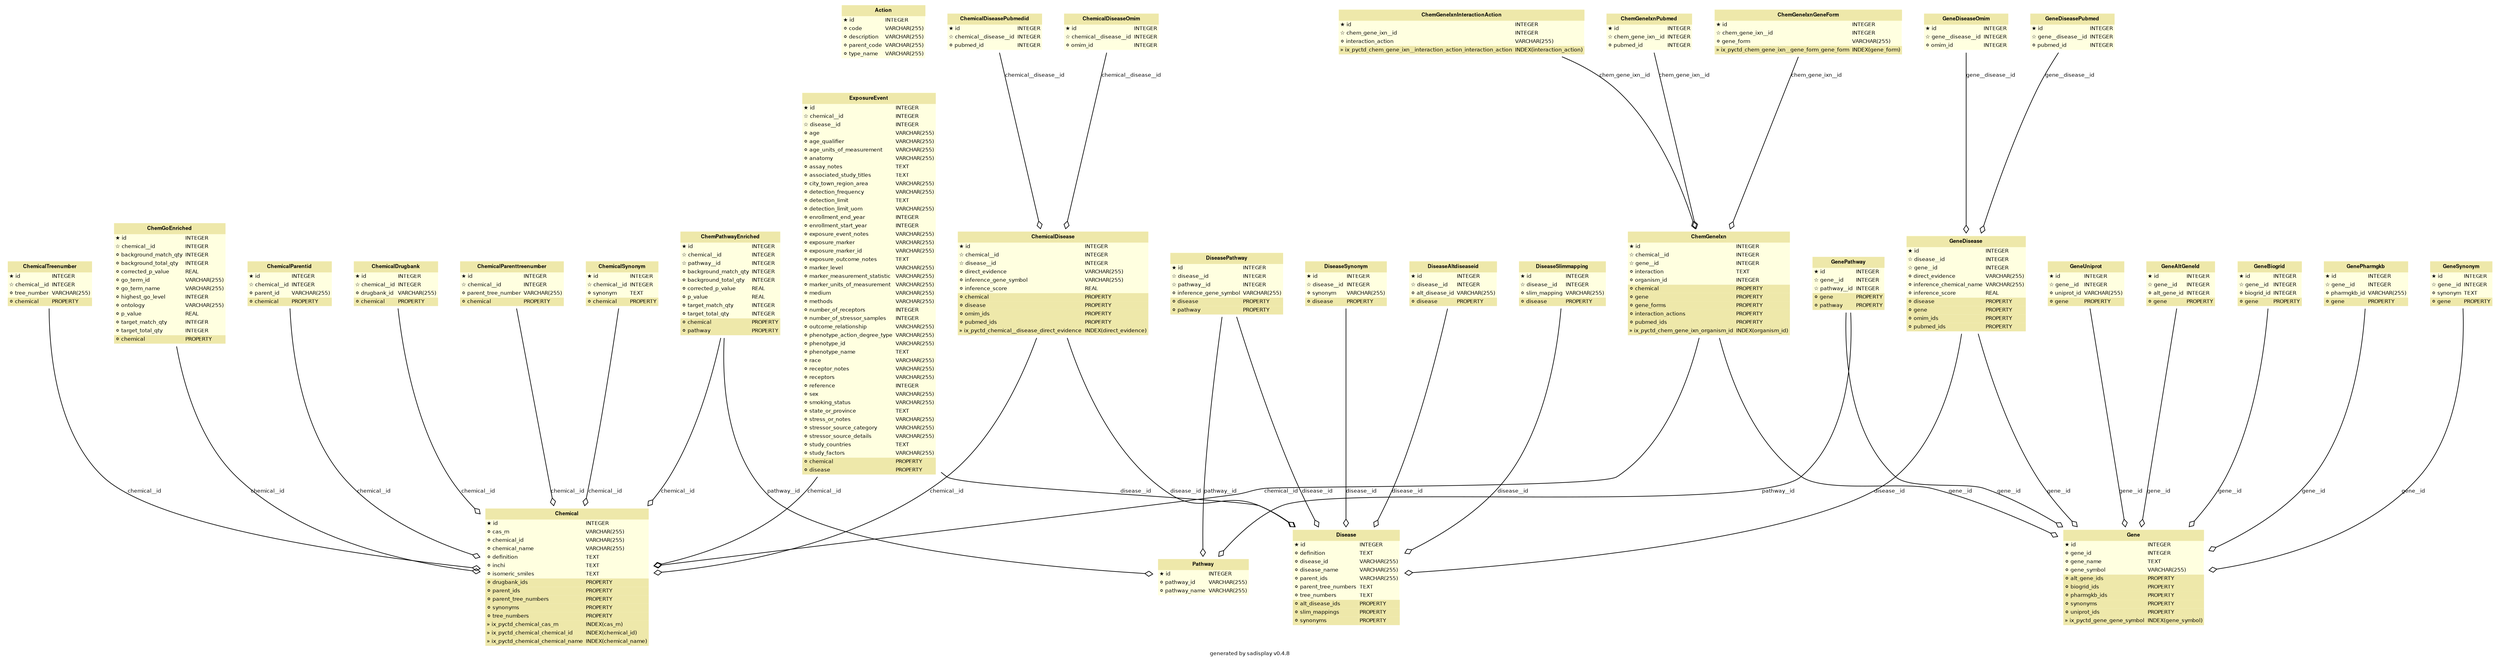 
        digraph G {
            label = "generated by sadisplay v0.4.8";
            fontname = "Bitstream Vera Sans"
            fontsize = 8

            node [
                fontname = "Bitstream Vera Sans"
                fontsize = 8
                shape = "plaintext"
            ]

            edge [
                fontname = "Bitstream Vera Sans"
                fontsize = 8
            ]
    

        Action [label=<
        <TABLE BGCOLOR="lightyellow" BORDER="0"
            CELLBORDER="0" CELLSPACING="0">
                <TR><TD COLSPAN="2" CELLPADDING="4"
                        ALIGN="CENTER" BGCOLOR="palegoldenrod"
                ><FONT FACE="Helvetica Bold" COLOR="black"
                >Action</FONT></TD></TR><TR><TD ALIGN="LEFT" BORDER="0"
        ><FONT FACE="Bitstream Vera Sans">★ id</FONT
        ></TD><TD ALIGN="LEFT"
        ><FONT FACE="Bitstream Vera Sans">INTEGER</FONT
        ></TD></TR> <TR><TD ALIGN="LEFT" BORDER="0"
        ><FONT FACE="Bitstream Vera Sans">⚪ code</FONT
        ></TD><TD ALIGN="LEFT"
        ><FONT FACE="Bitstream Vera Sans">VARCHAR(255)</FONT
        ></TD></TR> <TR><TD ALIGN="LEFT" BORDER="0"
        ><FONT FACE="Bitstream Vera Sans">⚪ description</FONT
        ></TD><TD ALIGN="LEFT"
        ><FONT FACE="Bitstream Vera Sans">VARCHAR(255)</FONT
        ></TD></TR> <TR><TD ALIGN="LEFT" BORDER="0"
        ><FONT FACE="Bitstream Vera Sans">⚪ parent_code</FONT
        ></TD><TD ALIGN="LEFT"
        ><FONT FACE="Bitstream Vera Sans">VARCHAR(255)</FONT
        ></TD></TR> <TR><TD ALIGN="LEFT" BORDER="0"
        ><FONT FACE="Bitstream Vera Sans">⚪ type_name</FONT
        ></TD><TD ALIGN="LEFT"
        ><FONT FACE="Bitstream Vera Sans">VARCHAR(255)</FONT
        ></TD></TR>
        </TABLE>
    >]
    

        ChemGeneIxn [label=<
        <TABLE BGCOLOR="lightyellow" BORDER="0"
            CELLBORDER="0" CELLSPACING="0">
                <TR><TD COLSPAN="2" CELLPADDING="4"
                        ALIGN="CENTER" BGCOLOR="palegoldenrod"
                ><FONT FACE="Helvetica Bold" COLOR="black"
                >ChemGeneIxn</FONT></TD></TR><TR><TD ALIGN="LEFT" BORDER="0"
        ><FONT FACE="Bitstream Vera Sans">★ id</FONT
        ></TD><TD ALIGN="LEFT"
        ><FONT FACE="Bitstream Vera Sans">INTEGER</FONT
        ></TD></TR> <TR><TD ALIGN="LEFT" BORDER="0"
        ><FONT FACE="Bitstream Vera Sans">☆ chemical__id</FONT
        ></TD><TD ALIGN="LEFT"
        ><FONT FACE="Bitstream Vera Sans">INTEGER</FONT
        ></TD></TR> <TR><TD ALIGN="LEFT" BORDER="0"
        ><FONT FACE="Bitstream Vera Sans">☆ gene__id</FONT
        ></TD><TD ALIGN="LEFT"
        ><FONT FACE="Bitstream Vera Sans">INTEGER</FONT
        ></TD></TR> <TR><TD ALIGN="LEFT" BORDER="0"
        ><FONT FACE="Bitstream Vera Sans">⚪ interaction</FONT
        ></TD><TD ALIGN="LEFT"
        ><FONT FACE="Bitstream Vera Sans">TEXT</FONT
        ></TD></TR> <TR><TD ALIGN="LEFT" BORDER="0"
        ><FONT FACE="Bitstream Vera Sans">⚪ organism_id</FONT
        ></TD><TD ALIGN="LEFT"
        ><FONT FACE="Bitstream Vera Sans">INTEGER</FONT
        ></TD></TR><TR><TD ALIGN="LEFT" BORDER="0"
        BGCOLOR="palegoldenrod"
        ><FONT FACE="Bitstream Vera Sans">⚪ chemical</FONT></TD
        ><TD BGCOLOR="palegoldenrod" ALIGN="LEFT"
        ><FONT FACE="Bitstream Vera Sans">PROPERTY</FONT
        ></TD></TR> <TR><TD ALIGN="LEFT" BORDER="0"
        BGCOLOR="palegoldenrod"
        ><FONT FACE="Bitstream Vera Sans">⚪ gene</FONT></TD
        ><TD BGCOLOR="palegoldenrod" ALIGN="LEFT"
        ><FONT FACE="Bitstream Vera Sans">PROPERTY</FONT
        ></TD></TR> <TR><TD ALIGN="LEFT" BORDER="0"
        BGCOLOR="palegoldenrod"
        ><FONT FACE="Bitstream Vera Sans">⚪ gene_forms</FONT></TD
        ><TD BGCOLOR="palegoldenrod" ALIGN="LEFT"
        ><FONT FACE="Bitstream Vera Sans">PROPERTY</FONT
        ></TD></TR> <TR><TD ALIGN="LEFT" BORDER="0"
        BGCOLOR="palegoldenrod"
        ><FONT FACE="Bitstream Vera Sans">⚪ interaction_actions</FONT></TD
        ><TD BGCOLOR="palegoldenrod" ALIGN="LEFT"
        ><FONT FACE="Bitstream Vera Sans">PROPERTY</FONT
        ></TD></TR> <TR><TD ALIGN="LEFT" BORDER="0"
        BGCOLOR="palegoldenrod"
        ><FONT FACE="Bitstream Vera Sans">⚪ pubmed_ids</FONT></TD
        ><TD BGCOLOR="palegoldenrod" ALIGN="LEFT"
        ><FONT FACE="Bitstream Vera Sans">PROPERTY</FONT
        ></TD></TR><TR><TD ALIGN="LEFT" BORDER="0"
        BGCOLOR="palegoldenrod"
        ><FONT FACE="Bitstream Vera Sans">» ix_pyctd_chem_gene_ixn_organism_id</FONT></TD
        ><TD BGCOLOR="palegoldenrod" ALIGN="LEFT"
        ><FONT FACE="Bitstream Vera Sans">INDEX(organism_id)</FONT
        ></TD></TR>
        </TABLE>
    >]
    

        ChemGeneIxnGeneForm [label=<
        <TABLE BGCOLOR="lightyellow" BORDER="0"
            CELLBORDER="0" CELLSPACING="0">
                <TR><TD COLSPAN="2" CELLPADDING="4"
                        ALIGN="CENTER" BGCOLOR="palegoldenrod"
                ><FONT FACE="Helvetica Bold" COLOR="black"
                >ChemGeneIxnGeneForm</FONT></TD></TR><TR><TD ALIGN="LEFT" BORDER="0"
        ><FONT FACE="Bitstream Vera Sans">★ id</FONT
        ></TD><TD ALIGN="LEFT"
        ><FONT FACE="Bitstream Vera Sans">INTEGER</FONT
        ></TD></TR> <TR><TD ALIGN="LEFT" BORDER="0"
        ><FONT FACE="Bitstream Vera Sans">☆ chem_gene_ixn__id</FONT
        ></TD><TD ALIGN="LEFT"
        ><FONT FACE="Bitstream Vera Sans">INTEGER</FONT
        ></TD></TR> <TR><TD ALIGN="LEFT" BORDER="0"
        ><FONT FACE="Bitstream Vera Sans">⚪ gene_form</FONT
        ></TD><TD ALIGN="LEFT"
        ><FONT FACE="Bitstream Vera Sans">VARCHAR(255)</FONT
        ></TD></TR><TR><TD ALIGN="LEFT" BORDER="0"
        BGCOLOR="palegoldenrod"
        ><FONT FACE="Bitstream Vera Sans">» ix_pyctd_chem_gene_ixn__gene_form_gene_form</FONT></TD
        ><TD BGCOLOR="palegoldenrod" ALIGN="LEFT"
        ><FONT FACE="Bitstream Vera Sans">INDEX(gene_form)</FONT
        ></TD></TR>
        </TABLE>
    >]
    

        ChemGeneIxnInteractionAction [label=<
        <TABLE BGCOLOR="lightyellow" BORDER="0"
            CELLBORDER="0" CELLSPACING="0">
                <TR><TD COLSPAN="2" CELLPADDING="4"
                        ALIGN="CENTER" BGCOLOR="palegoldenrod"
                ><FONT FACE="Helvetica Bold" COLOR="black"
                >ChemGeneIxnInteractionAction</FONT></TD></TR><TR><TD ALIGN="LEFT" BORDER="0"
        ><FONT FACE="Bitstream Vera Sans">★ id</FONT
        ></TD><TD ALIGN="LEFT"
        ><FONT FACE="Bitstream Vera Sans">INTEGER</FONT
        ></TD></TR> <TR><TD ALIGN="LEFT" BORDER="0"
        ><FONT FACE="Bitstream Vera Sans">☆ chem_gene_ixn__id</FONT
        ></TD><TD ALIGN="LEFT"
        ><FONT FACE="Bitstream Vera Sans">INTEGER</FONT
        ></TD></TR> <TR><TD ALIGN="LEFT" BORDER="0"
        ><FONT FACE="Bitstream Vera Sans">⚪ interaction_action</FONT
        ></TD><TD ALIGN="LEFT"
        ><FONT FACE="Bitstream Vera Sans">VARCHAR(255)</FONT
        ></TD></TR><TR><TD ALIGN="LEFT" BORDER="0"
        BGCOLOR="palegoldenrod"
        ><FONT FACE="Bitstream Vera Sans">» ix_pyctd_chem_gene_ixn__interaction_action_interaction_action</FONT></TD
        ><TD BGCOLOR="palegoldenrod" ALIGN="LEFT"
        ><FONT FACE="Bitstream Vera Sans">INDEX(interaction_action)</FONT
        ></TD></TR>
        </TABLE>
    >]
    

        ChemGeneIxnPubmed [label=<
        <TABLE BGCOLOR="lightyellow" BORDER="0"
            CELLBORDER="0" CELLSPACING="0">
                <TR><TD COLSPAN="2" CELLPADDING="4"
                        ALIGN="CENTER" BGCOLOR="palegoldenrod"
                ><FONT FACE="Helvetica Bold" COLOR="black"
                >ChemGeneIxnPubmed</FONT></TD></TR><TR><TD ALIGN="LEFT" BORDER="0"
        ><FONT FACE="Bitstream Vera Sans">★ id</FONT
        ></TD><TD ALIGN="LEFT"
        ><FONT FACE="Bitstream Vera Sans">INTEGER</FONT
        ></TD></TR> <TR><TD ALIGN="LEFT" BORDER="0"
        ><FONT FACE="Bitstream Vera Sans">☆ chem_gene_ixn__id</FONT
        ></TD><TD ALIGN="LEFT"
        ><FONT FACE="Bitstream Vera Sans">INTEGER</FONT
        ></TD></TR> <TR><TD ALIGN="LEFT" BORDER="0"
        ><FONT FACE="Bitstream Vera Sans">⚪ pubmed_id</FONT
        ></TD><TD ALIGN="LEFT"
        ><FONT FACE="Bitstream Vera Sans">INTEGER</FONT
        ></TD></TR>
        </TABLE>
    >]
    

        ChemGoEnriched [label=<
        <TABLE BGCOLOR="lightyellow" BORDER="0"
            CELLBORDER="0" CELLSPACING="0">
                <TR><TD COLSPAN="2" CELLPADDING="4"
                        ALIGN="CENTER" BGCOLOR="palegoldenrod"
                ><FONT FACE="Helvetica Bold" COLOR="black"
                >ChemGoEnriched</FONT></TD></TR><TR><TD ALIGN="LEFT" BORDER="0"
        ><FONT FACE="Bitstream Vera Sans">★ id</FONT
        ></TD><TD ALIGN="LEFT"
        ><FONT FACE="Bitstream Vera Sans">INTEGER</FONT
        ></TD></TR> <TR><TD ALIGN="LEFT" BORDER="0"
        ><FONT FACE="Bitstream Vera Sans">☆ chemical__id</FONT
        ></TD><TD ALIGN="LEFT"
        ><FONT FACE="Bitstream Vera Sans">INTEGER</FONT
        ></TD></TR> <TR><TD ALIGN="LEFT" BORDER="0"
        ><FONT FACE="Bitstream Vera Sans">⚪ background_match_qty</FONT
        ></TD><TD ALIGN="LEFT"
        ><FONT FACE="Bitstream Vera Sans">INTEGER</FONT
        ></TD></TR> <TR><TD ALIGN="LEFT" BORDER="0"
        ><FONT FACE="Bitstream Vera Sans">⚪ background_total_qty</FONT
        ></TD><TD ALIGN="LEFT"
        ><FONT FACE="Bitstream Vera Sans">INTEGER</FONT
        ></TD></TR> <TR><TD ALIGN="LEFT" BORDER="0"
        ><FONT FACE="Bitstream Vera Sans">⚪ corrected_p_value</FONT
        ></TD><TD ALIGN="LEFT"
        ><FONT FACE="Bitstream Vera Sans">REAL</FONT
        ></TD></TR> <TR><TD ALIGN="LEFT" BORDER="0"
        ><FONT FACE="Bitstream Vera Sans">⚪ go_term_id</FONT
        ></TD><TD ALIGN="LEFT"
        ><FONT FACE="Bitstream Vera Sans">VARCHAR(255)</FONT
        ></TD></TR> <TR><TD ALIGN="LEFT" BORDER="0"
        ><FONT FACE="Bitstream Vera Sans">⚪ go_term_name</FONT
        ></TD><TD ALIGN="LEFT"
        ><FONT FACE="Bitstream Vera Sans">VARCHAR(255)</FONT
        ></TD></TR> <TR><TD ALIGN="LEFT" BORDER="0"
        ><FONT FACE="Bitstream Vera Sans">⚪ highest_go_level</FONT
        ></TD><TD ALIGN="LEFT"
        ><FONT FACE="Bitstream Vera Sans">INTEGER</FONT
        ></TD></TR> <TR><TD ALIGN="LEFT" BORDER="0"
        ><FONT FACE="Bitstream Vera Sans">⚪ ontology</FONT
        ></TD><TD ALIGN="LEFT"
        ><FONT FACE="Bitstream Vera Sans">VARCHAR(255)</FONT
        ></TD></TR> <TR><TD ALIGN="LEFT" BORDER="0"
        ><FONT FACE="Bitstream Vera Sans">⚪ p_value</FONT
        ></TD><TD ALIGN="LEFT"
        ><FONT FACE="Bitstream Vera Sans">REAL</FONT
        ></TD></TR> <TR><TD ALIGN="LEFT" BORDER="0"
        ><FONT FACE="Bitstream Vera Sans">⚪ target_match_qty</FONT
        ></TD><TD ALIGN="LEFT"
        ><FONT FACE="Bitstream Vera Sans">INTEGER</FONT
        ></TD></TR> <TR><TD ALIGN="LEFT" BORDER="0"
        ><FONT FACE="Bitstream Vera Sans">⚪ target_total_qty</FONT
        ></TD><TD ALIGN="LEFT"
        ><FONT FACE="Bitstream Vera Sans">INTEGER</FONT
        ></TD></TR><TR><TD ALIGN="LEFT" BORDER="0"
        BGCOLOR="palegoldenrod"
        ><FONT FACE="Bitstream Vera Sans">⚪ chemical</FONT></TD
        ><TD BGCOLOR="palegoldenrod" ALIGN="LEFT"
        ><FONT FACE="Bitstream Vera Sans">PROPERTY</FONT
        ></TD></TR>
        </TABLE>
    >]
    

        ChemPathwayEnriched [label=<
        <TABLE BGCOLOR="lightyellow" BORDER="0"
            CELLBORDER="0" CELLSPACING="0">
                <TR><TD COLSPAN="2" CELLPADDING="4"
                        ALIGN="CENTER" BGCOLOR="palegoldenrod"
                ><FONT FACE="Helvetica Bold" COLOR="black"
                >ChemPathwayEnriched</FONT></TD></TR><TR><TD ALIGN="LEFT" BORDER="0"
        ><FONT FACE="Bitstream Vera Sans">★ id</FONT
        ></TD><TD ALIGN="LEFT"
        ><FONT FACE="Bitstream Vera Sans">INTEGER</FONT
        ></TD></TR> <TR><TD ALIGN="LEFT" BORDER="0"
        ><FONT FACE="Bitstream Vera Sans">☆ chemical__id</FONT
        ></TD><TD ALIGN="LEFT"
        ><FONT FACE="Bitstream Vera Sans">INTEGER</FONT
        ></TD></TR> <TR><TD ALIGN="LEFT" BORDER="0"
        ><FONT FACE="Bitstream Vera Sans">☆ pathway__id</FONT
        ></TD><TD ALIGN="LEFT"
        ><FONT FACE="Bitstream Vera Sans">INTEGER</FONT
        ></TD></TR> <TR><TD ALIGN="LEFT" BORDER="0"
        ><FONT FACE="Bitstream Vera Sans">⚪ background_match_qty</FONT
        ></TD><TD ALIGN="LEFT"
        ><FONT FACE="Bitstream Vera Sans">INTEGER</FONT
        ></TD></TR> <TR><TD ALIGN="LEFT" BORDER="0"
        ><FONT FACE="Bitstream Vera Sans">⚪ background_total_qty</FONT
        ></TD><TD ALIGN="LEFT"
        ><FONT FACE="Bitstream Vera Sans">INTEGER</FONT
        ></TD></TR> <TR><TD ALIGN="LEFT" BORDER="0"
        ><FONT FACE="Bitstream Vera Sans">⚪ corrected_p_value</FONT
        ></TD><TD ALIGN="LEFT"
        ><FONT FACE="Bitstream Vera Sans">REAL</FONT
        ></TD></TR> <TR><TD ALIGN="LEFT" BORDER="0"
        ><FONT FACE="Bitstream Vera Sans">⚪ p_value</FONT
        ></TD><TD ALIGN="LEFT"
        ><FONT FACE="Bitstream Vera Sans">REAL</FONT
        ></TD></TR> <TR><TD ALIGN="LEFT" BORDER="0"
        ><FONT FACE="Bitstream Vera Sans">⚪ target_match_qty</FONT
        ></TD><TD ALIGN="LEFT"
        ><FONT FACE="Bitstream Vera Sans">INTEGER</FONT
        ></TD></TR> <TR><TD ALIGN="LEFT" BORDER="0"
        ><FONT FACE="Bitstream Vera Sans">⚪ target_total_qty</FONT
        ></TD><TD ALIGN="LEFT"
        ><FONT FACE="Bitstream Vera Sans">INTEGER</FONT
        ></TD></TR><TR><TD ALIGN="LEFT" BORDER="0"
        BGCOLOR="palegoldenrod"
        ><FONT FACE="Bitstream Vera Sans">⚪ chemical</FONT></TD
        ><TD BGCOLOR="palegoldenrod" ALIGN="LEFT"
        ><FONT FACE="Bitstream Vera Sans">PROPERTY</FONT
        ></TD></TR> <TR><TD ALIGN="LEFT" BORDER="0"
        BGCOLOR="palegoldenrod"
        ><FONT FACE="Bitstream Vera Sans">⚪ pathway</FONT></TD
        ><TD BGCOLOR="palegoldenrod" ALIGN="LEFT"
        ><FONT FACE="Bitstream Vera Sans">PROPERTY</FONT
        ></TD></TR>
        </TABLE>
    >]
    

        Chemical [label=<
        <TABLE BGCOLOR="lightyellow" BORDER="0"
            CELLBORDER="0" CELLSPACING="0">
                <TR><TD COLSPAN="2" CELLPADDING="4"
                        ALIGN="CENTER" BGCOLOR="palegoldenrod"
                ><FONT FACE="Helvetica Bold" COLOR="black"
                >Chemical</FONT></TD></TR><TR><TD ALIGN="LEFT" BORDER="0"
        ><FONT FACE="Bitstream Vera Sans">★ id</FONT
        ></TD><TD ALIGN="LEFT"
        ><FONT FACE="Bitstream Vera Sans">INTEGER</FONT
        ></TD></TR> <TR><TD ALIGN="LEFT" BORDER="0"
        ><FONT FACE="Bitstream Vera Sans">⚪ cas_rn</FONT
        ></TD><TD ALIGN="LEFT"
        ><FONT FACE="Bitstream Vera Sans">VARCHAR(255)</FONT
        ></TD></TR> <TR><TD ALIGN="LEFT" BORDER="0"
        ><FONT FACE="Bitstream Vera Sans">⚪ chemical_id</FONT
        ></TD><TD ALIGN="LEFT"
        ><FONT FACE="Bitstream Vera Sans">VARCHAR(255)</FONT
        ></TD></TR> <TR><TD ALIGN="LEFT" BORDER="0"
        ><FONT FACE="Bitstream Vera Sans">⚪ chemical_name</FONT
        ></TD><TD ALIGN="LEFT"
        ><FONT FACE="Bitstream Vera Sans">VARCHAR(255)</FONT
        ></TD></TR> <TR><TD ALIGN="LEFT" BORDER="0"
        ><FONT FACE="Bitstream Vera Sans">⚪ definition</FONT
        ></TD><TD ALIGN="LEFT"
        ><FONT FACE="Bitstream Vera Sans">TEXT</FONT
        ></TD></TR> <TR><TD ALIGN="LEFT" BORDER="0"
        ><FONT FACE="Bitstream Vera Sans">⚪ inchi</FONT
        ></TD><TD ALIGN="LEFT"
        ><FONT FACE="Bitstream Vera Sans">TEXT</FONT
        ></TD></TR> <TR><TD ALIGN="LEFT" BORDER="0"
        ><FONT FACE="Bitstream Vera Sans">⚪ isomeric_smiles</FONT
        ></TD><TD ALIGN="LEFT"
        ><FONT FACE="Bitstream Vera Sans">TEXT</FONT
        ></TD></TR><TR><TD ALIGN="LEFT" BORDER="0"
        BGCOLOR="palegoldenrod"
        ><FONT FACE="Bitstream Vera Sans">⚪ drugbank_ids</FONT></TD
        ><TD BGCOLOR="palegoldenrod" ALIGN="LEFT"
        ><FONT FACE="Bitstream Vera Sans">PROPERTY</FONT
        ></TD></TR> <TR><TD ALIGN="LEFT" BORDER="0"
        BGCOLOR="palegoldenrod"
        ><FONT FACE="Bitstream Vera Sans">⚪ parent_ids</FONT></TD
        ><TD BGCOLOR="palegoldenrod" ALIGN="LEFT"
        ><FONT FACE="Bitstream Vera Sans">PROPERTY</FONT
        ></TD></TR> <TR><TD ALIGN="LEFT" BORDER="0"
        BGCOLOR="palegoldenrod"
        ><FONT FACE="Bitstream Vera Sans">⚪ parent_tree_numbers</FONT></TD
        ><TD BGCOLOR="palegoldenrod" ALIGN="LEFT"
        ><FONT FACE="Bitstream Vera Sans">PROPERTY</FONT
        ></TD></TR> <TR><TD ALIGN="LEFT" BORDER="0"
        BGCOLOR="palegoldenrod"
        ><FONT FACE="Bitstream Vera Sans">⚪ synonyms</FONT></TD
        ><TD BGCOLOR="palegoldenrod" ALIGN="LEFT"
        ><FONT FACE="Bitstream Vera Sans">PROPERTY</FONT
        ></TD></TR> <TR><TD ALIGN="LEFT" BORDER="0"
        BGCOLOR="palegoldenrod"
        ><FONT FACE="Bitstream Vera Sans">⚪ tree_numbers</FONT></TD
        ><TD BGCOLOR="palegoldenrod" ALIGN="LEFT"
        ><FONT FACE="Bitstream Vera Sans">PROPERTY</FONT
        ></TD></TR><TR><TD ALIGN="LEFT" BORDER="0"
        BGCOLOR="palegoldenrod"
        ><FONT FACE="Bitstream Vera Sans">» ix_pyctd_chemical_cas_rn</FONT></TD
        ><TD BGCOLOR="palegoldenrod" ALIGN="LEFT"
        ><FONT FACE="Bitstream Vera Sans">INDEX(cas_rn)</FONT
        ></TD></TR> <TR><TD ALIGN="LEFT" BORDER="0"
        BGCOLOR="palegoldenrod"
        ><FONT FACE="Bitstream Vera Sans">» ix_pyctd_chemical_chemical_id</FONT></TD
        ><TD BGCOLOR="palegoldenrod" ALIGN="LEFT"
        ><FONT FACE="Bitstream Vera Sans">INDEX(chemical_id)</FONT
        ></TD></TR> <TR><TD ALIGN="LEFT" BORDER="0"
        BGCOLOR="palegoldenrod"
        ><FONT FACE="Bitstream Vera Sans">» ix_pyctd_chemical_chemical_name</FONT></TD
        ><TD BGCOLOR="palegoldenrod" ALIGN="LEFT"
        ><FONT FACE="Bitstream Vera Sans">INDEX(chemical_name)</FONT
        ></TD></TR>
        </TABLE>
    >]
    

        ChemicalDisease [label=<
        <TABLE BGCOLOR="lightyellow" BORDER="0"
            CELLBORDER="0" CELLSPACING="0">
                <TR><TD COLSPAN="2" CELLPADDING="4"
                        ALIGN="CENTER" BGCOLOR="palegoldenrod"
                ><FONT FACE="Helvetica Bold" COLOR="black"
                >ChemicalDisease</FONT></TD></TR><TR><TD ALIGN="LEFT" BORDER="0"
        ><FONT FACE="Bitstream Vera Sans">★ id</FONT
        ></TD><TD ALIGN="LEFT"
        ><FONT FACE="Bitstream Vera Sans">INTEGER</FONT
        ></TD></TR> <TR><TD ALIGN="LEFT" BORDER="0"
        ><FONT FACE="Bitstream Vera Sans">☆ chemical__id</FONT
        ></TD><TD ALIGN="LEFT"
        ><FONT FACE="Bitstream Vera Sans">INTEGER</FONT
        ></TD></TR> <TR><TD ALIGN="LEFT" BORDER="0"
        ><FONT FACE="Bitstream Vera Sans">☆ disease__id</FONT
        ></TD><TD ALIGN="LEFT"
        ><FONT FACE="Bitstream Vera Sans">INTEGER</FONT
        ></TD></TR> <TR><TD ALIGN="LEFT" BORDER="0"
        ><FONT FACE="Bitstream Vera Sans">⚪ direct_evidence</FONT
        ></TD><TD ALIGN="LEFT"
        ><FONT FACE="Bitstream Vera Sans">VARCHAR(255)</FONT
        ></TD></TR> <TR><TD ALIGN="LEFT" BORDER="0"
        ><FONT FACE="Bitstream Vera Sans">⚪ inference_gene_symbol</FONT
        ></TD><TD ALIGN="LEFT"
        ><FONT FACE="Bitstream Vera Sans">VARCHAR(255)</FONT
        ></TD></TR> <TR><TD ALIGN="LEFT" BORDER="0"
        ><FONT FACE="Bitstream Vera Sans">⚪ inference_score</FONT
        ></TD><TD ALIGN="LEFT"
        ><FONT FACE="Bitstream Vera Sans">REAL</FONT
        ></TD></TR><TR><TD ALIGN="LEFT" BORDER="0"
        BGCOLOR="palegoldenrod"
        ><FONT FACE="Bitstream Vera Sans">⚪ chemical</FONT></TD
        ><TD BGCOLOR="palegoldenrod" ALIGN="LEFT"
        ><FONT FACE="Bitstream Vera Sans">PROPERTY</FONT
        ></TD></TR> <TR><TD ALIGN="LEFT" BORDER="0"
        BGCOLOR="palegoldenrod"
        ><FONT FACE="Bitstream Vera Sans">⚪ disease</FONT></TD
        ><TD BGCOLOR="palegoldenrod" ALIGN="LEFT"
        ><FONT FACE="Bitstream Vera Sans">PROPERTY</FONT
        ></TD></TR> <TR><TD ALIGN="LEFT" BORDER="0"
        BGCOLOR="palegoldenrod"
        ><FONT FACE="Bitstream Vera Sans">⚪ omim_ids</FONT></TD
        ><TD BGCOLOR="palegoldenrod" ALIGN="LEFT"
        ><FONT FACE="Bitstream Vera Sans">PROPERTY</FONT
        ></TD></TR> <TR><TD ALIGN="LEFT" BORDER="0"
        BGCOLOR="palegoldenrod"
        ><FONT FACE="Bitstream Vera Sans">⚪ pubmed_ids</FONT></TD
        ><TD BGCOLOR="palegoldenrod" ALIGN="LEFT"
        ><FONT FACE="Bitstream Vera Sans">PROPERTY</FONT
        ></TD></TR><TR><TD ALIGN="LEFT" BORDER="0"
        BGCOLOR="palegoldenrod"
        ><FONT FACE="Bitstream Vera Sans">» ix_pyctd_chemical__disease_direct_evidence</FONT></TD
        ><TD BGCOLOR="palegoldenrod" ALIGN="LEFT"
        ><FONT FACE="Bitstream Vera Sans">INDEX(direct_evidence)</FONT
        ></TD></TR>
        </TABLE>
    >]
    

        ChemicalDiseaseOmim [label=<
        <TABLE BGCOLOR="lightyellow" BORDER="0"
            CELLBORDER="0" CELLSPACING="0">
                <TR><TD COLSPAN="2" CELLPADDING="4"
                        ALIGN="CENTER" BGCOLOR="palegoldenrod"
                ><FONT FACE="Helvetica Bold" COLOR="black"
                >ChemicalDiseaseOmim</FONT></TD></TR><TR><TD ALIGN="LEFT" BORDER="0"
        ><FONT FACE="Bitstream Vera Sans">★ id</FONT
        ></TD><TD ALIGN="LEFT"
        ><FONT FACE="Bitstream Vera Sans">INTEGER</FONT
        ></TD></TR> <TR><TD ALIGN="LEFT" BORDER="0"
        ><FONT FACE="Bitstream Vera Sans">☆ chemical__disease__id</FONT
        ></TD><TD ALIGN="LEFT"
        ><FONT FACE="Bitstream Vera Sans">INTEGER</FONT
        ></TD></TR> <TR><TD ALIGN="LEFT" BORDER="0"
        ><FONT FACE="Bitstream Vera Sans">⚪ omim_id</FONT
        ></TD><TD ALIGN="LEFT"
        ><FONT FACE="Bitstream Vera Sans">INTEGER</FONT
        ></TD></TR>
        </TABLE>
    >]
    

        ChemicalDiseasePubmedid [label=<
        <TABLE BGCOLOR="lightyellow" BORDER="0"
            CELLBORDER="0" CELLSPACING="0">
                <TR><TD COLSPAN="2" CELLPADDING="4"
                        ALIGN="CENTER" BGCOLOR="palegoldenrod"
                ><FONT FACE="Helvetica Bold" COLOR="black"
                >ChemicalDiseasePubmedid</FONT></TD></TR><TR><TD ALIGN="LEFT" BORDER="0"
        ><FONT FACE="Bitstream Vera Sans">★ id</FONT
        ></TD><TD ALIGN="LEFT"
        ><FONT FACE="Bitstream Vera Sans">INTEGER</FONT
        ></TD></TR> <TR><TD ALIGN="LEFT" BORDER="0"
        ><FONT FACE="Bitstream Vera Sans">☆ chemical__disease__id</FONT
        ></TD><TD ALIGN="LEFT"
        ><FONT FACE="Bitstream Vera Sans">INTEGER</FONT
        ></TD></TR> <TR><TD ALIGN="LEFT" BORDER="0"
        ><FONT FACE="Bitstream Vera Sans">⚪ pubmed_id</FONT
        ></TD><TD ALIGN="LEFT"
        ><FONT FACE="Bitstream Vera Sans">INTEGER</FONT
        ></TD></TR>
        </TABLE>
    >]
    

        ChemicalDrugbank [label=<
        <TABLE BGCOLOR="lightyellow" BORDER="0"
            CELLBORDER="0" CELLSPACING="0">
                <TR><TD COLSPAN="2" CELLPADDING="4"
                        ALIGN="CENTER" BGCOLOR="palegoldenrod"
                ><FONT FACE="Helvetica Bold" COLOR="black"
                >ChemicalDrugbank</FONT></TD></TR><TR><TD ALIGN="LEFT" BORDER="0"
        ><FONT FACE="Bitstream Vera Sans">★ id</FONT
        ></TD><TD ALIGN="LEFT"
        ><FONT FACE="Bitstream Vera Sans">INTEGER</FONT
        ></TD></TR> <TR><TD ALIGN="LEFT" BORDER="0"
        ><FONT FACE="Bitstream Vera Sans">☆ chemical__id</FONT
        ></TD><TD ALIGN="LEFT"
        ><FONT FACE="Bitstream Vera Sans">INTEGER</FONT
        ></TD></TR> <TR><TD ALIGN="LEFT" BORDER="0"
        ><FONT FACE="Bitstream Vera Sans">⚪ drugbank_id</FONT
        ></TD><TD ALIGN="LEFT"
        ><FONT FACE="Bitstream Vera Sans">VARCHAR(255)</FONT
        ></TD></TR><TR><TD ALIGN="LEFT" BORDER="0"
        BGCOLOR="palegoldenrod"
        ><FONT FACE="Bitstream Vera Sans">⚪ chemical</FONT></TD
        ><TD BGCOLOR="palegoldenrod" ALIGN="LEFT"
        ><FONT FACE="Bitstream Vera Sans">PROPERTY</FONT
        ></TD></TR>
        </TABLE>
    >]
    

        ChemicalParentid [label=<
        <TABLE BGCOLOR="lightyellow" BORDER="0"
            CELLBORDER="0" CELLSPACING="0">
                <TR><TD COLSPAN="2" CELLPADDING="4"
                        ALIGN="CENTER" BGCOLOR="palegoldenrod"
                ><FONT FACE="Helvetica Bold" COLOR="black"
                >ChemicalParentid</FONT></TD></TR><TR><TD ALIGN="LEFT" BORDER="0"
        ><FONT FACE="Bitstream Vera Sans">★ id</FONT
        ></TD><TD ALIGN="LEFT"
        ><FONT FACE="Bitstream Vera Sans">INTEGER</FONT
        ></TD></TR> <TR><TD ALIGN="LEFT" BORDER="0"
        ><FONT FACE="Bitstream Vera Sans">☆ chemical__id</FONT
        ></TD><TD ALIGN="LEFT"
        ><FONT FACE="Bitstream Vera Sans">INTEGER</FONT
        ></TD></TR> <TR><TD ALIGN="LEFT" BORDER="0"
        ><FONT FACE="Bitstream Vera Sans">⚪ parent_id</FONT
        ></TD><TD ALIGN="LEFT"
        ><FONT FACE="Bitstream Vera Sans">VARCHAR(255)</FONT
        ></TD></TR><TR><TD ALIGN="LEFT" BORDER="0"
        BGCOLOR="palegoldenrod"
        ><FONT FACE="Bitstream Vera Sans">⚪ chemical</FONT></TD
        ><TD BGCOLOR="palegoldenrod" ALIGN="LEFT"
        ><FONT FACE="Bitstream Vera Sans">PROPERTY</FONT
        ></TD></TR>
        </TABLE>
    >]
    

        ChemicalParenttreenumber [label=<
        <TABLE BGCOLOR="lightyellow" BORDER="0"
            CELLBORDER="0" CELLSPACING="0">
                <TR><TD COLSPAN="2" CELLPADDING="4"
                        ALIGN="CENTER" BGCOLOR="palegoldenrod"
                ><FONT FACE="Helvetica Bold" COLOR="black"
                >ChemicalParenttreenumber</FONT></TD></TR><TR><TD ALIGN="LEFT" BORDER="0"
        ><FONT FACE="Bitstream Vera Sans">★ id</FONT
        ></TD><TD ALIGN="LEFT"
        ><FONT FACE="Bitstream Vera Sans">INTEGER</FONT
        ></TD></TR> <TR><TD ALIGN="LEFT" BORDER="0"
        ><FONT FACE="Bitstream Vera Sans">☆ chemical__id</FONT
        ></TD><TD ALIGN="LEFT"
        ><FONT FACE="Bitstream Vera Sans">INTEGER</FONT
        ></TD></TR> <TR><TD ALIGN="LEFT" BORDER="0"
        ><FONT FACE="Bitstream Vera Sans">⚪ parent_tree_number</FONT
        ></TD><TD ALIGN="LEFT"
        ><FONT FACE="Bitstream Vera Sans">VARCHAR(255)</FONT
        ></TD></TR><TR><TD ALIGN="LEFT" BORDER="0"
        BGCOLOR="palegoldenrod"
        ><FONT FACE="Bitstream Vera Sans">⚪ chemical</FONT></TD
        ><TD BGCOLOR="palegoldenrod" ALIGN="LEFT"
        ><FONT FACE="Bitstream Vera Sans">PROPERTY</FONT
        ></TD></TR>
        </TABLE>
    >]
    

        ChemicalSynonym [label=<
        <TABLE BGCOLOR="lightyellow" BORDER="0"
            CELLBORDER="0" CELLSPACING="0">
                <TR><TD COLSPAN="2" CELLPADDING="4"
                        ALIGN="CENTER" BGCOLOR="palegoldenrod"
                ><FONT FACE="Helvetica Bold" COLOR="black"
                >ChemicalSynonym</FONT></TD></TR><TR><TD ALIGN="LEFT" BORDER="0"
        ><FONT FACE="Bitstream Vera Sans">★ id</FONT
        ></TD><TD ALIGN="LEFT"
        ><FONT FACE="Bitstream Vera Sans">INTEGER</FONT
        ></TD></TR> <TR><TD ALIGN="LEFT" BORDER="0"
        ><FONT FACE="Bitstream Vera Sans">☆ chemical__id</FONT
        ></TD><TD ALIGN="LEFT"
        ><FONT FACE="Bitstream Vera Sans">INTEGER</FONT
        ></TD></TR> <TR><TD ALIGN="LEFT" BORDER="0"
        ><FONT FACE="Bitstream Vera Sans">⚪ synonym</FONT
        ></TD><TD ALIGN="LEFT"
        ><FONT FACE="Bitstream Vera Sans">TEXT</FONT
        ></TD></TR><TR><TD ALIGN="LEFT" BORDER="0"
        BGCOLOR="palegoldenrod"
        ><FONT FACE="Bitstream Vera Sans">⚪ chemical</FONT></TD
        ><TD BGCOLOR="palegoldenrod" ALIGN="LEFT"
        ><FONT FACE="Bitstream Vera Sans">PROPERTY</FONT
        ></TD></TR>
        </TABLE>
    >]
    

        ChemicalTreenumber [label=<
        <TABLE BGCOLOR="lightyellow" BORDER="0"
            CELLBORDER="0" CELLSPACING="0">
                <TR><TD COLSPAN="2" CELLPADDING="4"
                        ALIGN="CENTER" BGCOLOR="palegoldenrod"
                ><FONT FACE="Helvetica Bold" COLOR="black"
                >ChemicalTreenumber</FONT></TD></TR><TR><TD ALIGN="LEFT" BORDER="0"
        ><FONT FACE="Bitstream Vera Sans">★ id</FONT
        ></TD><TD ALIGN="LEFT"
        ><FONT FACE="Bitstream Vera Sans">INTEGER</FONT
        ></TD></TR> <TR><TD ALIGN="LEFT" BORDER="0"
        ><FONT FACE="Bitstream Vera Sans">☆ chemical__id</FONT
        ></TD><TD ALIGN="LEFT"
        ><FONT FACE="Bitstream Vera Sans">INTEGER</FONT
        ></TD></TR> <TR><TD ALIGN="LEFT" BORDER="0"
        ><FONT FACE="Bitstream Vera Sans">⚪ tree_number</FONT
        ></TD><TD ALIGN="LEFT"
        ><FONT FACE="Bitstream Vera Sans">VARCHAR(255)</FONT
        ></TD></TR><TR><TD ALIGN="LEFT" BORDER="0"
        BGCOLOR="palegoldenrod"
        ><FONT FACE="Bitstream Vera Sans">⚪ chemical</FONT></TD
        ><TD BGCOLOR="palegoldenrod" ALIGN="LEFT"
        ><FONT FACE="Bitstream Vera Sans">PROPERTY</FONT
        ></TD></TR>
        </TABLE>
    >]
    

        Disease [label=<
        <TABLE BGCOLOR="lightyellow" BORDER="0"
            CELLBORDER="0" CELLSPACING="0">
                <TR><TD COLSPAN="2" CELLPADDING="4"
                        ALIGN="CENTER" BGCOLOR="palegoldenrod"
                ><FONT FACE="Helvetica Bold" COLOR="black"
                >Disease</FONT></TD></TR><TR><TD ALIGN="LEFT" BORDER="0"
        ><FONT FACE="Bitstream Vera Sans">★ id</FONT
        ></TD><TD ALIGN="LEFT"
        ><FONT FACE="Bitstream Vera Sans">INTEGER</FONT
        ></TD></TR> <TR><TD ALIGN="LEFT" BORDER="0"
        ><FONT FACE="Bitstream Vera Sans">⚪ definition</FONT
        ></TD><TD ALIGN="LEFT"
        ><FONT FACE="Bitstream Vera Sans">TEXT</FONT
        ></TD></TR> <TR><TD ALIGN="LEFT" BORDER="0"
        ><FONT FACE="Bitstream Vera Sans">⚪ disease_id</FONT
        ></TD><TD ALIGN="LEFT"
        ><FONT FACE="Bitstream Vera Sans">VARCHAR(255)</FONT
        ></TD></TR> <TR><TD ALIGN="LEFT" BORDER="0"
        ><FONT FACE="Bitstream Vera Sans">⚪ disease_name</FONT
        ></TD><TD ALIGN="LEFT"
        ><FONT FACE="Bitstream Vera Sans">VARCHAR(255)</FONT
        ></TD></TR> <TR><TD ALIGN="LEFT" BORDER="0"
        ><FONT FACE="Bitstream Vera Sans">⚪ parent_ids</FONT
        ></TD><TD ALIGN="LEFT"
        ><FONT FACE="Bitstream Vera Sans">VARCHAR(255)</FONT
        ></TD></TR> <TR><TD ALIGN="LEFT" BORDER="0"
        ><FONT FACE="Bitstream Vera Sans">⚪ parent_tree_numbers</FONT
        ></TD><TD ALIGN="LEFT"
        ><FONT FACE="Bitstream Vera Sans">TEXT</FONT
        ></TD></TR> <TR><TD ALIGN="LEFT" BORDER="0"
        ><FONT FACE="Bitstream Vera Sans">⚪ tree_numbers</FONT
        ></TD><TD ALIGN="LEFT"
        ><FONT FACE="Bitstream Vera Sans">TEXT</FONT
        ></TD></TR><TR><TD ALIGN="LEFT" BORDER="0"
        BGCOLOR="palegoldenrod"
        ><FONT FACE="Bitstream Vera Sans">⚪ alt_disease_ids</FONT></TD
        ><TD BGCOLOR="palegoldenrod" ALIGN="LEFT"
        ><FONT FACE="Bitstream Vera Sans">PROPERTY</FONT
        ></TD></TR> <TR><TD ALIGN="LEFT" BORDER="0"
        BGCOLOR="palegoldenrod"
        ><FONT FACE="Bitstream Vera Sans">⚪ slim_mappings</FONT></TD
        ><TD BGCOLOR="palegoldenrod" ALIGN="LEFT"
        ><FONT FACE="Bitstream Vera Sans">PROPERTY</FONT
        ></TD></TR> <TR><TD ALIGN="LEFT" BORDER="0"
        BGCOLOR="palegoldenrod"
        ><FONT FACE="Bitstream Vera Sans">⚪ synonyms</FONT></TD
        ><TD BGCOLOR="palegoldenrod" ALIGN="LEFT"
        ><FONT FACE="Bitstream Vera Sans">PROPERTY</FONT
        ></TD></TR>
        </TABLE>
    >]
    

        DiseaseAltdiseaseid [label=<
        <TABLE BGCOLOR="lightyellow" BORDER="0"
            CELLBORDER="0" CELLSPACING="0">
                <TR><TD COLSPAN="2" CELLPADDING="4"
                        ALIGN="CENTER" BGCOLOR="palegoldenrod"
                ><FONT FACE="Helvetica Bold" COLOR="black"
                >DiseaseAltdiseaseid</FONT></TD></TR><TR><TD ALIGN="LEFT" BORDER="0"
        ><FONT FACE="Bitstream Vera Sans">★ id</FONT
        ></TD><TD ALIGN="LEFT"
        ><FONT FACE="Bitstream Vera Sans">INTEGER</FONT
        ></TD></TR> <TR><TD ALIGN="LEFT" BORDER="0"
        ><FONT FACE="Bitstream Vera Sans">☆ disease__id</FONT
        ></TD><TD ALIGN="LEFT"
        ><FONT FACE="Bitstream Vera Sans">INTEGER</FONT
        ></TD></TR> <TR><TD ALIGN="LEFT" BORDER="0"
        ><FONT FACE="Bitstream Vera Sans">⚪ alt_disease_id</FONT
        ></TD><TD ALIGN="LEFT"
        ><FONT FACE="Bitstream Vera Sans">VARCHAR(255)</FONT
        ></TD></TR><TR><TD ALIGN="LEFT" BORDER="0"
        BGCOLOR="palegoldenrod"
        ><FONT FACE="Bitstream Vera Sans">⚪ disease</FONT></TD
        ><TD BGCOLOR="palegoldenrod" ALIGN="LEFT"
        ><FONT FACE="Bitstream Vera Sans">PROPERTY</FONT
        ></TD></TR>
        </TABLE>
    >]
    

        DiseasePathway [label=<
        <TABLE BGCOLOR="lightyellow" BORDER="0"
            CELLBORDER="0" CELLSPACING="0">
                <TR><TD COLSPAN="2" CELLPADDING="4"
                        ALIGN="CENTER" BGCOLOR="palegoldenrod"
                ><FONT FACE="Helvetica Bold" COLOR="black"
                >DiseasePathway</FONT></TD></TR><TR><TD ALIGN="LEFT" BORDER="0"
        ><FONT FACE="Bitstream Vera Sans">★ id</FONT
        ></TD><TD ALIGN="LEFT"
        ><FONT FACE="Bitstream Vera Sans">INTEGER</FONT
        ></TD></TR> <TR><TD ALIGN="LEFT" BORDER="0"
        ><FONT FACE="Bitstream Vera Sans">☆ disease__id</FONT
        ></TD><TD ALIGN="LEFT"
        ><FONT FACE="Bitstream Vera Sans">INTEGER</FONT
        ></TD></TR> <TR><TD ALIGN="LEFT" BORDER="0"
        ><FONT FACE="Bitstream Vera Sans">☆ pathway__id</FONT
        ></TD><TD ALIGN="LEFT"
        ><FONT FACE="Bitstream Vera Sans">INTEGER</FONT
        ></TD></TR> <TR><TD ALIGN="LEFT" BORDER="0"
        ><FONT FACE="Bitstream Vera Sans">⚪ inference_gene_symbol</FONT
        ></TD><TD ALIGN="LEFT"
        ><FONT FACE="Bitstream Vera Sans">VARCHAR(255)</FONT
        ></TD></TR><TR><TD ALIGN="LEFT" BORDER="0"
        BGCOLOR="palegoldenrod"
        ><FONT FACE="Bitstream Vera Sans">⚪ disease</FONT></TD
        ><TD BGCOLOR="palegoldenrod" ALIGN="LEFT"
        ><FONT FACE="Bitstream Vera Sans">PROPERTY</FONT
        ></TD></TR> <TR><TD ALIGN="LEFT" BORDER="0"
        BGCOLOR="palegoldenrod"
        ><FONT FACE="Bitstream Vera Sans">⚪ pathway</FONT></TD
        ><TD BGCOLOR="palegoldenrod" ALIGN="LEFT"
        ><FONT FACE="Bitstream Vera Sans">PROPERTY</FONT
        ></TD></TR>
        </TABLE>
    >]
    

        DiseaseSlimmapping [label=<
        <TABLE BGCOLOR="lightyellow" BORDER="0"
            CELLBORDER="0" CELLSPACING="0">
                <TR><TD COLSPAN="2" CELLPADDING="4"
                        ALIGN="CENTER" BGCOLOR="palegoldenrod"
                ><FONT FACE="Helvetica Bold" COLOR="black"
                >DiseaseSlimmapping</FONT></TD></TR><TR><TD ALIGN="LEFT" BORDER="0"
        ><FONT FACE="Bitstream Vera Sans">★ id</FONT
        ></TD><TD ALIGN="LEFT"
        ><FONT FACE="Bitstream Vera Sans">INTEGER</FONT
        ></TD></TR> <TR><TD ALIGN="LEFT" BORDER="0"
        ><FONT FACE="Bitstream Vera Sans">☆ disease__id</FONT
        ></TD><TD ALIGN="LEFT"
        ><FONT FACE="Bitstream Vera Sans">INTEGER</FONT
        ></TD></TR> <TR><TD ALIGN="LEFT" BORDER="0"
        ><FONT FACE="Bitstream Vera Sans">⚪ slim_mapping</FONT
        ></TD><TD ALIGN="LEFT"
        ><FONT FACE="Bitstream Vera Sans">VARCHAR(255)</FONT
        ></TD></TR><TR><TD ALIGN="LEFT" BORDER="0"
        BGCOLOR="palegoldenrod"
        ><FONT FACE="Bitstream Vera Sans">⚪ disease</FONT></TD
        ><TD BGCOLOR="palegoldenrod" ALIGN="LEFT"
        ><FONT FACE="Bitstream Vera Sans">PROPERTY</FONT
        ></TD></TR>
        </TABLE>
    >]
    

        DiseaseSynonym [label=<
        <TABLE BGCOLOR="lightyellow" BORDER="0"
            CELLBORDER="0" CELLSPACING="0">
                <TR><TD COLSPAN="2" CELLPADDING="4"
                        ALIGN="CENTER" BGCOLOR="palegoldenrod"
                ><FONT FACE="Helvetica Bold" COLOR="black"
                >DiseaseSynonym</FONT></TD></TR><TR><TD ALIGN="LEFT" BORDER="0"
        ><FONT FACE="Bitstream Vera Sans">★ id</FONT
        ></TD><TD ALIGN="LEFT"
        ><FONT FACE="Bitstream Vera Sans">INTEGER</FONT
        ></TD></TR> <TR><TD ALIGN="LEFT" BORDER="0"
        ><FONT FACE="Bitstream Vera Sans">☆ disease__id</FONT
        ></TD><TD ALIGN="LEFT"
        ><FONT FACE="Bitstream Vera Sans">INTEGER</FONT
        ></TD></TR> <TR><TD ALIGN="LEFT" BORDER="0"
        ><FONT FACE="Bitstream Vera Sans">⚪ synonym</FONT
        ></TD><TD ALIGN="LEFT"
        ><FONT FACE="Bitstream Vera Sans">VARCHAR(255)</FONT
        ></TD></TR><TR><TD ALIGN="LEFT" BORDER="0"
        BGCOLOR="palegoldenrod"
        ><FONT FACE="Bitstream Vera Sans">⚪ disease</FONT></TD
        ><TD BGCOLOR="palegoldenrod" ALIGN="LEFT"
        ><FONT FACE="Bitstream Vera Sans">PROPERTY</FONT
        ></TD></TR>
        </TABLE>
    >]
    

        ExposureEvent [label=<
        <TABLE BGCOLOR="lightyellow" BORDER="0"
            CELLBORDER="0" CELLSPACING="0">
                <TR><TD COLSPAN="2" CELLPADDING="4"
                        ALIGN="CENTER" BGCOLOR="palegoldenrod"
                ><FONT FACE="Helvetica Bold" COLOR="black"
                >ExposureEvent</FONT></TD></TR><TR><TD ALIGN="LEFT" BORDER="0"
        ><FONT FACE="Bitstream Vera Sans">★ id</FONT
        ></TD><TD ALIGN="LEFT"
        ><FONT FACE="Bitstream Vera Sans">INTEGER</FONT
        ></TD></TR> <TR><TD ALIGN="LEFT" BORDER="0"
        ><FONT FACE="Bitstream Vera Sans">☆ chemical__id</FONT
        ></TD><TD ALIGN="LEFT"
        ><FONT FACE="Bitstream Vera Sans">INTEGER</FONT
        ></TD></TR> <TR><TD ALIGN="LEFT" BORDER="0"
        ><FONT FACE="Bitstream Vera Sans">☆ disease__id</FONT
        ></TD><TD ALIGN="LEFT"
        ><FONT FACE="Bitstream Vera Sans">INTEGER</FONT
        ></TD></TR> <TR><TD ALIGN="LEFT" BORDER="0"
        ><FONT FACE="Bitstream Vera Sans">⚪ age</FONT
        ></TD><TD ALIGN="LEFT"
        ><FONT FACE="Bitstream Vera Sans">VARCHAR(255)</FONT
        ></TD></TR> <TR><TD ALIGN="LEFT" BORDER="0"
        ><FONT FACE="Bitstream Vera Sans">⚪ age_qualifier</FONT
        ></TD><TD ALIGN="LEFT"
        ><FONT FACE="Bitstream Vera Sans">VARCHAR(255)</FONT
        ></TD></TR> <TR><TD ALIGN="LEFT" BORDER="0"
        ><FONT FACE="Bitstream Vera Sans">⚪ age_units_of_measurement</FONT
        ></TD><TD ALIGN="LEFT"
        ><FONT FACE="Bitstream Vera Sans">VARCHAR(255)</FONT
        ></TD></TR> <TR><TD ALIGN="LEFT" BORDER="0"
        ><FONT FACE="Bitstream Vera Sans">⚪ anatomy</FONT
        ></TD><TD ALIGN="LEFT"
        ><FONT FACE="Bitstream Vera Sans">VARCHAR(255)</FONT
        ></TD></TR> <TR><TD ALIGN="LEFT" BORDER="0"
        ><FONT FACE="Bitstream Vera Sans">⚪ assay_notes</FONT
        ></TD><TD ALIGN="LEFT"
        ><FONT FACE="Bitstream Vera Sans">TEXT</FONT
        ></TD></TR> <TR><TD ALIGN="LEFT" BORDER="0"
        ><FONT FACE="Bitstream Vera Sans">⚪ associated_study_titles</FONT
        ></TD><TD ALIGN="LEFT"
        ><FONT FACE="Bitstream Vera Sans">TEXT</FONT
        ></TD></TR> <TR><TD ALIGN="LEFT" BORDER="0"
        ><FONT FACE="Bitstream Vera Sans">⚪ city_town_region_area</FONT
        ></TD><TD ALIGN="LEFT"
        ><FONT FACE="Bitstream Vera Sans">VARCHAR(255)</FONT
        ></TD></TR> <TR><TD ALIGN="LEFT" BORDER="0"
        ><FONT FACE="Bitstream Vera Sans">⚪ detection_frequency</FONT
        ></TD><TD ALIGN="LEFT"
        ><FONT FACE="Bitstream Vera Sans">VARCHAR(255)</FONT
        ></TD></TR> <TR><TD ALIGN="LEFT" BORDER="0"
        ><FONT FACE="Bitstream Vera Sans">⚪ detection_limit</FONT
        ></TD><TD ALIGN="LEFT"
        ><FONT FACE="Bitstream Vera Sans">TEXT</FONT
        ></TD></TR> <TR><TD ALIGN="LEFT" BORDER="0"
        ><FONT FACE="Bitstream Vera Sans">⚪ detection_limit_uom</FONT
        ></TD><TD ALIGN="LEFT"
        ><FONT FACE="Bitstream Vera Sans">VARCHAR(255)</FONT
        ></TD></TR> <TR><TD ALIGN="LEFT" BORDER="0"
        ><FONT FACE="Bitstream Vera Sans">⚪ enrollment_end_year</FONT
        ></TD><TD ALIGN="LEFT"
        ><FONT FACE="Bitstream Vera Sans">INTEGER</FONT
        ></TD></TR> <TR><TD ALIGN="LEFT" BORDER="0"
        ><FONT FACE="Bitstream Vera Sans">⚪ enrollment_start_year</FONT
        ></TD><TD ALIGN="LEFT"
        ><FONT FACE="Bitstream Vera Sans">INTEGER</FONT
        ></TD></TR> <TR><TD ALIGN="LEFT" BORDER="0"
        ><FONT FACE="Bitstream Vera Sans">⚪ exposure_event_notes</FONT
        ></TD><TD ALIGN="LEFT"
        ><FONT FACE="Bitstream Vera Sans">VARCHAR(255)</FONT
        ></TD></TR> <TR><TD ALIGN="LEFT" BORDER="0"
        ><FONT FACE="Bitstream Vera Sans">⚪ exposure_marker</FONT
        ></TD><TD ALIGN="LEFT"
        ><FONT FACE="Bitstream Vera Sans">VARCHAR(255)</FONT
        ></TD></TR> <TR><TD ALIGN="LEFT" BORDER="0"
        ><FONT FACE="Bitstream Vera Sans">⚪ exposure_marker_id</FONT
        ></TD><TD ALIGN="LEFT"
        ><FONT FACE="Bitstream Vera Sans">VARCHAR(255)</FONT
        ></TD></TR> <TR><TD ALIGN="LEFT" BORDER="0"
        ><FONT FACE="Bitstream Vera Sans">⚪ exposure_outcome_notes</FONT
        ></TD><TD ALIGN="LEFT"
        ><FONT FACE="Bitstream Vera Sans">TEXT</FONT
        ></TD></TR> <TR><TD ALIGN="LEFT" BORDER="0"
        ><FONT FACE="Bitstream Vera Sans">⚪ marker_level</FONT
        ></TD><TD ALIGN="LEFT"
        ><FONT FACE="Bitstream Vera Sans">VARCHAR(255)</FONT
        ></TD></TR> <TR><TD ALIGN="LEFT" BORDER="0"
        ><FONT FACE="Bitstream Vera Sans">⚪ marker_measurement_statistic</FONT
        ></TD><TD ALIGN="LEFT"
        ><FONT FACE="Bitstream Vera Sans">VARCHAR(255)</FONT
        ></TD></TR> <TR><TD ALIGN="LEFT" BORDER="0"
        ><FONT FACE="Bitstream Vera Sans">⚪ marker_units_of_measurement</FONT
        ></TD><TD ALIGN="LEFT"
        ><FONT FACE="Bitstream Vera Sans">VARCHAR(255)</FONT
        ></TD></TR> <TR><TD ALIGN="LEFT" BORDER="0"
        ><FONT FACE="Bitstream Vera Sans">⚪ medium</FONT
        ></TD><TD ALIGN="LEFT"
        ><FONT FACE="Bitstream Vera Sans">VARCHAR(255)</FONT
        ></TD></TR> <TR><TD ALIGN="LEFT" BORDER="0"
        ><FONT FACE="Bitstream Vera Sans">⚪ methods</FONT
        ></TD><TD ALIGN="LEFT"
        ><FONT FACE="Bitstream Vera Sans">VARCHAR(255)</FONT
        ></TD></TR> <TR><TD ALIGN="LEFT" BORDER="0"
        ><FONT FACE="Bitstream Vera Sans">⚪ number_of_receptors</FONT
        ></TD><TD ALIGN="LEFT"
        ><FONT FACE="Bitstream Vera Sans">INTEGER</FONT
        ></TD></TR> <TR><TD ALIGN="LEFT" BORDER="0"
        ><FONT FACE="Bitstream Vera Sans">⚪ number_of_stressor_samples</FONT
        ></TD><TD ALIGN="LEFT"
        ><FONT FACE="Bitstream Vera Sans">INTEGER</FONT
        ></TD></TR> <TR><TD ALIGN="LEFT" BORDER="0"
        ><FONT FACE="Bitstream Vera Sans">⚪ outcome_relationship</FONT
        ></TD><TD ALIGN="LEFT"
        ><FONT FACE="Bitstream Vera Sans">VARCHAR(255)</FONT
        ></TD></TR> <TR><TD ALIGN="LEFT" BORDER="0"
        ><FONT FACE="Bitstream Vera Sans">⚪ phenotype_action_degree_type</FONT
        ></TD><TD ALIGN="LEFT"
        ><FONT FACE="Bitstream Vera Sans">VARCHAR(255)</FONT
        ></TD></TR> <TR><TD ALIGN="LEFT" BORDER="0"
        ><FONT FACE="Bitstream Vera Sans">⚪ phenotype_id</FONT
        ></TD><TD ALIGN="LEFT"
        ><FONT FACE="Bitstream Vera Sans">VARCHAR(255)</FONT
        ></TD></TR> <TR><TD ALIGN="LEFT" BORDER="0"
        ><FONT FACE="Bitstream Vera Sans">⚪ phenotype_name</FONT
        ></TD><TD ALIGN="LEFT"
        ><FONT FACE="Bitstream Vera Sans">TEXT</FONT
        ></TD></TR> <TR><TD ALIGN="LEFT" BORDER="0"
        ><FONT FACE="Bitstream Vera Sans">⚪ race</FONT
        ></TD><TD ALIGN="LEFT"
        ><FONT FACE="Bitstream Vera Sans">VARCHAR(255)</FONT
        ></TD></TR> <TR><TD ALIGN="LEFT" BORDER="0"
        ><FONT FACE="Bitstream Vera Sans">⚪ receptor_notes</FONT
        ></TD><TD ALIGN="LEFT"
        ><FONT FACE="Bitstream Vera Sans">VARCHAR(255)</FONT
        ></TD></TR> <TR><TD ALIGN="LEFT" BORDER="0"
        ><FONT FACE="Bitstream Vera Sans">⚪ receptors</FONT
        ></TD><TD ALIGN="LEFT"
        ><FONT FACE="Bitstream Vera Sans">VARCHAR(255)</FONT
        ></TD></TR> <TR><TD ALIGN="LEFT" BORDER="0"
        ><FONT FACE="Bitstream Vera Sans">⚪ reference</FONT
        ></TD><TD ALIGN="LEFT"
        ><FONT FACE="Bitstream Vera Sans">INTEGER</FONT
        ></TD></TR> <TR><TD ALIGN="LEFT" BORDER="0"
        ><FONT FACE="Bitstream Vera Sans">⚪ sex</FONT
        ></TD><TD ALIGN="LEFT"
        ><FONT FACE="Bitstream Vera Sans">VARCHAR(255)</FONT
        ></TD></TR> <TR><TD ALIGN="LEFT" BORDER="0"
        ><FONT FACE="Bitstream Vera Sans">⚪ smoking_status</FONT
        ></TD><TD ALIGN="LEFT"
        ><FONT FACE="Bitstream Vera Sans">VARCHAR(255)</FONT
        ></TD></TR> <TR><TD ALIGN="LEFT" BORDER="0"
        ><FONT FACE="Bitstream Vera Sans">⚪ state_or_province</FONT
        ></TD><TD ALIGN="LEFT"
        ><FONT FACE="Bitstream Vera Sans">TEXT</FONT
        ></TD></TR> <TR><TD ALIGN="LEFT" BORDER="0"
        ><FONT FACE="Bitstream Vera Sans">⚪ stress_or_notes</FONT
        ></TD><TD ALIGN="LEFT"
        ><FONT FACE="Bitstream Vera Sans">VARCHAR(255)</FONT
        ></TD></TR> <TR><TD ALIGN="LEFT" BORDER="0"
        ><FONT FACE="Bitstream Vera Sans">⚪ stressor_source_category</FONT
        ></TD><TD ALIGN="LEFT"
        ><FONT FACE="Bitstream Vera Sans">VARCHAR(255)</FONT
        ></TD></TR> <TR><TD ALIGN="LEFT" BORDER="0"
        ><FONT FACE="Bitstream Vera Sans">⚪ stressor_source_details</FONT
        ></TD><TD ALIGN="LEFT"
        ><FONT FACE="Bitstream Vera Sans">VARCHAR(255)</FONT
        ></TD></TR> <TR><TD ALIGN="LEFT" BORDER="0"
        ><FONT FACE="Bitstream Vera Sans">⚪ study_countries</FONT
        ></TD><TD ALIGN="LEFT"
        ><FONT FACE="Bitstream Vera Sans">TEXT</FONT
        ></TD></TR> <TR><TD ALIGN="LEFT" BORDER="0"
        ><FONT FACE="Bitstream Vera Sans">⚪ study_factors</FONT
        ></TD><TD ALIGN="LEFT"
        ><FONT FACE="Bitstream Vera Sans">VARCHAR(255)</FONT
        ></TD></TR><TR><TD ALIGN="LEFT" BORDER="0"
        BGCOLOR="palegoldenrod"
        ><FONT FACE="Bitstream Vera Sans">⚪ chemical</FONT></TD
        ><TD BGCOLOR="palegoldenrod" ALIGN="LEFT"
        ><FONT FACE="Bitstream Vera Sans">PROPERTY</FONT
        ></TD></TR> <TR><TD ALIGN="LEFT" BORDER="0"
        BGCOLOR="palegoldenrod"
        ><FONT FACE="Bitstream Vera Sans">⚪ disease</FONT></TD
        ><TD BGCOLOR="palegoldenrod" ALIGN="LEFT"
        ><FONT FACE="Bitstream Vera Sans">PROPERTY</FONT
        ></TD></TR>
        </TABLE>
    >]
    

        Gene [label=<
        <TABLE BGCOLOR="lightyellow" BORDER="0"
            CELLBORDER="0" CELLSPACING="0">
                <TR><TD COLSPAN="2" CELLPADDING="4"
                        ALIGN="CENTER" BGCOLOR="palegoldenrod"
                ><FONT FACE="Helvetica Bold" COLOR="black"
                >Gene</FONT></TD></TR><TR><TD ALIGN="LEFT" BORDER="0"
        ><FONT FACE="Bitstream Vera Sans">★ id</FONT
        ></TD><TD ALIGN="LEFT"
        ><FONT FACE="Bitstream Vera Sans">INTEGER</FONT
        ></TD></TR> <TR><TD ALIGN="LEFT" BORDER="0"
        ><FONT FACE="Bitstream Vera Sans">⚪ gene_id</FONT
        ></TD><TD ALIGN="LEFT"
        ><FONT FACE="Bitstream Vera Sans">INTEGER</FONT
        ></TD></TR> <TR><TD ALIGN="LEFT" BORDER="0"
        ><FONT FACE="Bitstream Vera Sans">⚪ gene_name</FONT
        ></TD><TD ALIGN="LEFT"
        ><FONT FACE="Bitstream Vera Sans">TEXT</FONT
        ></TD></TR> <TR><TD ALIGN="LEFT" BORDER="0"
        ><FONT FACE="Bitstream Vera Sans">⚪ gene_symbol</FONT
        ></TD><TD ALIGN="LEFT"
        ><FONT FACE="Bitstream Vera Sans">VARCHAR(255)</FONT
        ></TD></TR><TR><TD ALIGN="LEFT" BORDER="0"
        BGCOLOR="palegoldenrod"
        ><FONT FACE="Bitstream Vera Sans">⚪ alt_gene_ids</FONT></TD
        ><TD BGCOLOR="palegoldenrod" ALIGN="LEFT"
        ><FONT FACE="Bitstream Vera Sans">PROPERTY</FONT
        ></TD></TR> <TR><TD ALIGN="LEFT" BORDER="0"
        BGCOLOR="palegoldenrod"
        ><FONT FACE="Bitstream Vera Sans">⚪ biogrid_ids</FONT></TD
        ><TD BGCOLOR="palegoldenrod" ALIGN="LEFT"
        ><FONT FACE="Bitstream Vera Sans">PROPERTY</FONT
        ></TD></TR> <TR><TD ALIGN="LEFT" BORDER="0"
        BGCOLOR="palegoldenrod"
        ><FONT FACE="Bitstream Vera Sans">⚪ pharmgkb_ids</FONT></TD
        ><TD BGCOLOR="palegoldenrod" ALIGN="LEFT"
        ><FONT FACE="Bitstream Vera Sans">PROPERTY</FONT
        ></TD></TR> <TR><TD ALIGN="LEFT" BORDER="0"
        BGCOLOR="palegoldenrod"
        ><FONT FACE="Bitstream Vera Sans">⚪ synonyms</FONT></TD
        ><TD BGCOLOR="palegoldenrod" ALIGN="LEFT"
        ><FONT FACE="Bitstream Vera Sans">PROPERTY</FONT
        ></TD></TR> <TR><TD ALIGN="LEFT" BORDER="0"
        BGCOLOR="palegoldenrod"
        ><FONT FACE="Bitstream Vera Sans">⚪ uniprot_ids</FONT></TD
        ><TD BGCOLOR="palegoldenrod" ALIGN="LEFT"
        ><FONT FACE="Bitstream Vera Sans">PROPERTY</FONT
        ></TD></TR><TR><TD ALIGN="LEFT" BORDER="0"
        BGCOLOR="palegoldenrod"
        ><FONT FACE="Bitstream Vera Sans">» ix_pyctd_gene_gene_symbol</FONT></TD
        ><TD BGCOLOR="palegoldenrod" ALIGN="LEFT"
        ><FONT FACE="Bitstream Vera Sans">INDEX(gene_symbol)</FONT
        ></TD></TR>
        </TABLE>
    >]
    

        GeneAltGeneId [label=<
        <TABLE BGCOLOR="lightyellow" BORDER="0"
            CELLBORDER="0" CELLSPACING="0">
                <TR><TD COLSPAN="2" CELLPADDING="4"
                        ALIGN="CENTER" BGCOLOR="palegoldenrod"
                ><FONT FACE="Helvetica Bold" COLOR="black"
                >GeneAltGeneId</FONT></TD></TR><TR><TD ALIGN="LEFT" BORDER="0"
        ><FONT FACE="Bitstream Vera Sans">★ id</FONT
        ></TD><TD ALIGN="LEFT"
        ><FONT FACE="Bitstream Vera Sans">INTEGER</FONT
        ></TD></TR> <TR><TD ALIGN="LEFT" BORDER="0"
        ><FONT FACE="Bitstream Vera Sans">☆ gene__id</FONT
        ></TD><TD ALIGN="LEFT"
        ><FONT FACE="Bitstream Vera Sans">INTEGER</FONT
        ></TD></TR> <TR><TD ALIGN="LEFT" BORDER="0"
        ><FONT FACE="Bitstream Vera Sans">⚪ alt_gene_id</FONT
        ></TD><TD ALIGN="LEFT"
        ><FONT FACE="Bitstream Vera Sans">INTEGER</FONT
        ></TD></TR><TR><TD ALIGN="LEFT" BORDER="0"
        BGCOLOR="palegoldenrod"
        ><FONT FACE="Bitstream Vera Sans">⚪ gene</FONT></TD
        ><TD BGCOLOR="palegoldenrod" ALIGN="LEFT"
        ><FONT FACE="Bitstream Vera Sans">PROPERTY</FONT
        ></TD></TR>
        </TABLE>
    >]
    

        GeneBiogrid [label=<
        <TABLE BGCOLOR="lightyellow" BORDER="0"
            CELLBORDER="0" CELLSPACING="0">
                <TR><TD COLSPAN="2" CELLPADDING="4"
                        ALIGN="CENTER" BGCOLOR="palegoldenrod"
                ><FONT FACE="Helvetica Bold" COLOR="black"
                >GeneBiogrid</FONT></TD></TR><TR><TD ALIGN="LEFT" BORDER="0"
        ><FONT FACE="Bitstream Vera Sans">★ id</FONT
        ></TD><TD ALIGN="LEFT"
        ><FONT FACE="Bitstream Vera Sans">INTEGER</FONT
        ></TD></TR> <TR><TD ALIGN="LEFT" BORDER="0"
        ><FONT FACE="Bitstream Vera Sans">☆ gene__id</FONT
        ></TD><TD ALIGN="LEFT"
        ><FONT FACE="Bitstream Vera Sans">INTEGER</FONT
        ></TD></TR> <TR><TD ALIGN="LEFT" BORDER="0"
        ><FONT FACE="Bitstream Vera Sans">⚪ biogrid_id</FONT
        ></TD><TD ALIGN="LEFT"
        ><FONT FACE="Bitstream Vera Sans">INTEGER</FONT
        ></TD></TR><TR><TD ALIGN="LEFT" BORDER="0"
        BGCOLOR="palegoldenrod"
        ><FONT FACE="Bitstream Vera Sans">⚪ gene</FONT></TD
        ><TD BGCOLOR="palegoldenrod" ALIGN="LEFT"
        ><FONT FACE="Bitstream Vera Sans">PROPERTY</FONT
        ></TD></TR>
        </TABLE>
    >]
    

        GeneDisease [label=<
        <TABLE BGCOLOR="lightyellow" BORDER="0"
            CELLBORDER="0" CELLSPACING="0">
                <TR><TD COLSPAN="2" CELLPADDING="4"
                        ALIGN="CENTER" BGCOLOR="palegoldenrod"
                ><FONT FACE="Helvetica Bold" COLOR="black"
                >GeneDisease</FONT></TD></TR><TR><TD ALIGN="LEFT" BORDER="0"
        ><FONT FACE="Bitstream Vera Sans">★ id</FONT
        ></TD><TD ALIGN="LEFT"
        ><FONT FACE="Bitstream Vera Sans">INTEGER</FONT
        ></TD></TR> <TR><TD ALIGN="LEFT" BORDER="0"
        ><FONT FACE="Bitstream Vera Sans">☆ disease__id</FONT
        ></TD><TD ALIGN="LEFT"
        ><FONT FACE="Bitstream Vera Sans">INTEGER</FONT
        ></TD></TR> <TR><TD ALIGN="LEFT" BORDER="0"
        ><FONT FACE="Bitstream Vera Sans">☆ gene__id</FONT
        ></TD><TD ALIGN="LEFT"
        ><FONT FACE="Bitstream Vera Sans">INTEGER</FONT
        ></TD></TR> <TR><TD ALIGN="LEFT" BORDER="0"
        ><FONT FACE="Bitstream Vera Sans">⚪ direct_evidence</FONT
        ></TD><TD ALIGN="LEFT"
        ><FONT FACE="Bitstream Vera Sans">VARCHAR(255)</FONT
        ></TD></TR> <TR><TD ALIGN="LEFT" BORDER="0"
        ><FONT FACE="Bitstream Vera Sans">⚪ inference_chemical_name</FONT
        ></TD><TD ALIGN="LEFT"
        ><FONT FACE="Bitstream Vera Sans">VARCHAR(255)</FONT
        ></TD></TR> <TR><TD ALIGN="LEFT" BORDER="0"
        ><FONT FACE="Bitstream Vera Sans">⚪ inference_score</FONT
        ></TD><TD ALIGN="LEFT"
        ><FONT FACE="Bitstream Vera Sans">REAL</FONT
        ></TD></TR><TR><TD ALIGN="LEFT" BORDER="0"
        BGCOLOR="palegoldenrod"
        ><FONT FACE="Bitstream Vera Sans">⚪ disease</FONT></TD
        ><TD BGCOLOR="palegoldenrod" ALIGN="LEFT"
        ><FONT FACE="Bitstream Vera Sans">PROPERTY</FONT
        ></TD></TR> <TR><TD ALIGN="LEFT" BORDER="0"
        BGCOLOR="palegoldenrod"
        ><FONT FACE="Bitstream Vera Sans">⚪ gene</FONT></TD
        ><TD BGCOLOR="palegoldenrod" ALIGN="LEFT"
        ><FONT FACE="Bitstream Vera Sans">PROPERTY</FONT
        ></TD></TR> <TR><TD ALIGN="LEFT" BORDER="0"
        BGCOLOR="palegoldenrod"
        ><FONT FACE="Bitstream Vera Sans">⚪ omim_ids</FONT></TD
        ><TD BGCOLOR="palegoldenrod" ALIGN="LEFT"
        ><FONT FACE="Bitstream Vera Sans">PROPERTY</FONT
        ></TD></TR> <TR><TD ALIGN="LEFT" BORDER="0"
        BGCOLOR="palegoldenrod"
        ><FONT FACE="Bitstream Vera Sans">⚪ pubmed_ids</FONT></TD
        ><TD BGCOLOR="palegoldenrod" ALIGN="LEFT"
        ><FONT FACE="Bitstream Vera Sans">PROPERTY</FONT
        ></TD></TR>
        </TABLE>
    >]
    

        GeneDiseaseOmim [label=<
        <TABLE BGCOLOR="lightyellow" BORDER="0"
            CELLBORDER="0" CELLSPACING="0">
                <TR><TD COLSPAN="2" CELLPADDING="4"
                        ALIGN="CENTER" BGCOLOR="palegoldenrod"
                ><FONT FACE="Helvetica Bold" COLOR="black"
                >GeneDiseaseOmim</FONT></TD></TR><TR><TD ALIGN="LEFT" BORDER="0"
        ><FONT FACE="Bitstream Vera Sans">★ id</FONT
        ></TD><TD ALIGN="LEFT"
        ><FONT FACE="Bitstream Vera Sans">INTEGER</FONT
        ></TD></TR> <TR><TD ALIGN="LEFT" BORDER="0"
        ><FONT FACE="Bitstream Vera Sans">☆ gene__disease__id</FONT
        ></TD><TD ALIGN="LEFT"
        ><FONT FACE="Bitstream Vera Sans">INTEGER</FONT
        ></TD></TR> <TR><TD ALIGN="LEFT" BORDER="0"
        ><FONT FACE="Bitstream Vera Sans">⚪ omim_id</FONT
        ></TD><TD ALIGN="LEFT"
        ><FONT FACE="Bitstream Vera Sans">INTEGER</FONT
        ></TD></TR>
        </TABLE>
    >]
    

        GeneDiseasePubmed [label=<
        <TABLE BGCOLOR="lightyellow" BORDER="0"
            CELLBORDER="0" CELLSPACING="0">
                <TR><TD COLSPAN="2" CELLPADDING="4"
                        ALIGN="CENTER" BGCOLOR="palegoldenrod"
                ><FONT FACE="Helvetica Bold" COLOR="black"
                >GeneDiseasePubmed</FONT></TD></TR><TR><TD ALIGN="LEFT" BORDER="0"
        ><FONT FACE="Bitstream Vera Sans">★ id</FONT
        ></TD><TD ALIGN="LEFT"
        ><FONT FACE="Bitstream Vera Sans">INTEGER</FONT
        ></TD></TR> <TR><TD ALIGN="LEFT" BORDER="0"
        ><FONT FACE="Bitstream Vera Sans">☆ gene__disease__id</FONT
        ></TD><TD ALIGN="LEFT"
        ><FONT FACE="Bitstream Vera Sans">INTEGER</FONT
        ></TD></TR> <TR><TD ALIGN="LEFT" BORDER="0"
        ><FONT FACE="Bitstream Vera Sans">⚪ pubmed_id</FONT
        ></TD><TD ALIGN="LEFT"
        ><FONT FACE="Bitstream Vera Sans">INTEGER</FONT
        ></TD></TR>
        </TABLE>
    >]
    

        GenePathway [label=<
        <TABLE BGCOLOR="lightyellow" BORDER="0"
            CELLBORDER="0" CELLSPACING="0">
                <TR><TD COLSPAN="2" CELLPADDING="4"
                        ALIGN="CENTER" BGCOLOR="palegoldenrod"
                ><FONT FACE="Helvetica Bold" COLOR="black"
                >GenePathway</FONT></TD></TR><TR><TD ALIGN="LEFT" BORDER="0"
        ><FONT FACE="Bitstream Vera Sans">★ id</FONT
        ></TD><TD ALIGN="LEFT"
        ><FONT FACE="Bitstream Vera Sans">INTEGER</FONT
        ></TD></TR> <TR><TD ALIGN="LEFT" BORDER="0"
        ><FONT FACE="Bitstream Vera Sans">☆ gene__id</FONT
        ></TD><TD ALIGN="LEFT"
        ><FONT FACE="Bitstream Vera Sans">INTEGER</FONT
        ></TD></TR> <TR><TD ALIGN="LEFT" BORDER="0"
        ><FONT FACE="Bitstream Vera Sans">☆ pathway__id</FONT
        ></TD><TD ALIGN="LEFT"
        ><FONT FACE="Bitstream Vera Sans">INTEGER</FONT
        ></TD></TR><TR><TD ALIGN="LEFT" BORDER="0"
        BGCOLOR="palegoldenrod"
        ><FONT FACE="Bitstream Vera Sans">⚪ gene</FONT></TD
        ><TD BGCOLOR="palegoldenrod" ALIGN="LEFT"
        ><FONT FACE="Bitstream Vera Sans">PROPERTY</FONT
        ></TD></TR> <TR><TD ALIGN="LEFT" BORDER="0"
        BGCOLOR="palegoldenrod"
        ><FONT FACE="Bitstream Vera Sans">⚪ pathway</FONT></TD
        ><TD BGCOLOR="palegoldenrod" ALIGN="LEFT"
        ><FONT FACE="Bitstream Vera Sans">PROPERTY</FONT
        ></TD></TR>
        </TABLE>
    >]
    

        GenePharmgkb [label=<
        <TABLE BGCOLOR="lightyellow" BORDER="0"
            CELLBORDER="0" CELLSPACING="0">
                <TR><TD COLSPAN="2" CELLPADDING="4"
                        ALIGN="CENTER" BGCOLOR="palegoldenrod"
                ><FONT FACE="Helvetica Bold" COLOR="black"
                >GenePharmgkb</FONT></TD></TR><TR><TD ALIGN="LEFT" BORDER="0"
        ><FONT FACE="Bitstream Vera Sans">★ id</FONT
        ></TD><TD ALIGN="LEFT"
        ><FONT FACE="Bitstream Vera Sans">INTEGER</FONT
        ></TD></TR> <TR><TD ALIGN="LEFT" BORDER="0"
        ><FONT FACE="Bitstream Vera Sans">☆ gene__id</FONT
        ></TD><TD ALIGN="LEFT"
        ><FONT FACE="Bitstream Vera Sans">INTEGER</FONT
        ></TD></TR> <TR><TD ALIGN="LEFT" BORDER="0"
        ><FONT FACE="Bitstream Vera Sans">⚪ pharmgkb_id</FONT
        ></TD><TD ALIGN="LEFT"
        ><FONT FACE="Bitstream Vera Sans">VARCHAR(255)</FONT
        ></TD></TR><TR><TD ALIGN="LEFT" BORDER="0"
        BGCOLOR="palegoldenrod"
        ><FONT FACE="Bitstream Vera Sans">⚪ gene</FONT></TD
        ><TD BGCOLOR="palegoldenrod" ALIGN="LEFT"
        ><FONT FACE="Bitstream Vera Sans">PROPERTY</FONT
        ></TD></TR>
        </TABLE>
    >]
    

        GeneSynonym [label=<
        <TABLE BGCOLOR="lightyellow" BORDER="0"
            CELLBORDER="0" CELLSPACING="0">
                <TR><TD COLSPAN="2" CELLPADDING="4"
                        ALIGN="CENTER" BGCOLOR="palegoldenrod"
                ><FONT FACE="Helvetica Bold" COLOR="black"
                >GeneSynonym</FONT></TD></TR><TR><TD ALIGN="LEFT" BORDER="0"
        ><FONT FACE="Bitstream Vera Sans">★ id</FONT
        ></TD><TD ALIGN="LEFT"
        ><FONT FACE="Bitstream Vera Sans">INTEGER</FONT
        ></TD></TR> <TR><TD ALIGN="LEFT" BORDER="0"
        ><FONT FACE="Bitstream Vera Sans">☆ gene__id</FONT
        ></TD><TD ALIGN="LEFT"
        ><FONT FACE="Bitstream Vera Sans">INTEGER</FONT
        ></TD></TR> <TR><TD ALIGN="LEFT" BORDER="0"
        ><FONT FACE="Bitstream Vera Sans">⚪ synonym</FONT
        ></TD><TD ALIGN="LEFT"
        ><FONT FACE="Bitstream Vera Sans">TEXT</FONT
        ></TD></TR><TR><TD ALIGN="LEFT" BORDER="0"
        BGCOLOR="palegoldenrod"
        ><FONT FACE="Bitstream Vera Sans">⚪ gene</FONT></TD
        ><TD BGCOLOR="palegoldenrod" ALIGN="LEFT"
        ><FONT FACE="Bitstream Vera Sans">PROPERTY</FONT
        ></TD></TR>
        </TABLE>
    >]
    

        GeneUniprot [label=<
        <TABLE BGCOLOR="lightyellow" BORDER="0"
            CELLBORDER="0" CELLSPACING="0">
                <TR><TD COLSPAN="2" CELLPADDING="4"
                        ALIGN="CENTER" BGCOLOR="palegoldenrod"
                ><FONT FACE="Helvetica Bold" COLOR="black"
                >GeneUniprot</FONT></TD></TR><TR><TD ALIGN="LEFT" BORDER="0"
        ><FONT FACE="Bitstream Vera Sans">★ id</FONT
        ></TD><TD ALIGN="LEFT"
        ><FONT FACE="Bitstream Vera Sans">INTEGER</FONT
        ></TD></TR> <TR><TD ALIGN="LEFT" BORDER="0"
        ><FONT FACE="Bitstream Vera Sans">☆ gene__id</FONT
        ></TD><TD ALIGN="LEFT"
        ><FONT FACE="Bitstream Vera Sans">INTEGER</FONT
        ></TD></TR> <TR><TD ALIGN="LEFT" BORDER="0"
        ><FONT FACE="Bitstream Vera Sans">⚪ uniprot_id</FONT
        ></TD><TD ALIGN="LEFT"
        ><FONT FACE="Bitstream Vera Sans">VARCHAR(255)</FONT
        ></TD></TR><TR><TD ALIGN="LEFT" BORDER="0"
        BGCOLOR="palegoldenrod"
        ><FONT FACE="Bitstream Vera Sans">⚪ gene</FONT></TD
        ><TD BGCOLOR="palegoldenrod" ALIGN="LEFT"
        ><FONT FACE="Bitstream Vera Sans">PROPERTY</FONT
        ></TD></TR>
        </TABLE>
    >]
    

        Pathway [label=<
        <TABLE BGCOLOR="lightyellow" BORDER="0"
            CELLBORDER="0" CELLSPACING="0">
                <TR><TD COLSPAN="2" CELLPADDING="4"
                        ALIGN="CENTER" BGCOLOR="palegoldenrod"
                ><FONT FACE="Helvetica Bold" COLOR="black"
                >Pathway</FONT></TD></TR><TR><TD ALIGN="LEFT" BORDER="0"
        ><FONT FACE="Bitstream Vera Sans">★ id</FONT
        ></TD><TD ALIGN="LEFT"
        ><FONT FACE="Bitstream Vera Sans">INTEGER</FONT
        ></TD></TR> <TR><TD ALIGN="LEFT" BORDER="0"
        ><FONT FACE="Bitstream Vera Sans">⚪ pathway_id</FONT
        ></TD><TD ALIGN="LEFT"
        ><FONT FACE="Bitstream Vera Sans">VARCHAR(255)</FONT
        ></TD></TR> <TR><TD ALIGN="LEFT" BORDER="0"
        ><FONT FACE="Bitstream Vera Sans">⚪ pathway_name</FONT
        ></TD><TD ALIGN="LEFT"
        ><FONT FACE="Bitstream Vera Sans">VARCHAR(255)</FONT
        ></TD></TR>
        </TABLE>
    >]
    
	edge [
		arrowhead = empty
	]
	edge [
		arrowhead = ediamond
		arrowtail = open
	]
	"ChemGeneIxn" -> "Chemical" [label = "chemical__id"]
	"ChemGeneIxn" -> "Gene" [label = "gene__id"]
	"ChemGeneIxnGeneForm" -> "ChemGeneIxn" [label = "chem_gene_ixn__id"]
	"ChemGeneIxnInteractionAction" -> "ChemGeneIxn" [label = "chem_gene_ixn__id"]
	"ChemGeneIxnPubmed" -> "ChemGeneIxn" [label = "chem_gene_ixn__id"]
	"ChemGoEnriched" -> "Chemical" [label = "chemical__id"]
	"ChemPathwayEnriched" -> "Chemical" [label = "chemical__id"]
	"ChemPathwayEnriched" -> "Pathway" [label = "pathway__id"]
	"ChemicalDisease" -> "Chemical" [label = "chemical__id"]
	"ChemicalDisease" -> "Disease" [label = "disease__id"]
	"ChemicalDiseaseOmim" -> "ChemicalDisease" [label = "chemical__disease__id"]
	"ChemicalDiseasePubmedid" -> "ChemicalDisease" [label = "chemical__disease__id"]
	"ChemicalDrugbank" -> "Chemical" [label = "chemical__id"]
	"ChemicalParentid" -> "Chemical" [label = "chemical__id"]
	"ChemicalParenttreenumber" -> "Chemical" [label = "chemical__id"]
	"ChemicalSynonym" -> "Chemical" [label = "chemical__id"]
	"ChemicalTreenumber" -> "Chemical" [label = "chemical__id"]
	"DiseaseAltdiseaseid" -> "Disease" [label = "disease__id"]
	"DiseasePathway" -> "Pathway" [label = "pathway__id"]
	"DiseasePathway" -> "Disease" [label = "disease__id"]
	"DiseaseSlimmapping" -> "Disease" [label = "disease__id"]
	"DiseaseSynonym" -> "Disease" [label = "disease__id"]
	"ExposureEvent" -> "Disease" [label = "disease__id"]
	"ExposureEvent" -> "Chemical" [label = "chemical__id"]
	"GeneAltGeneId" -> "Gene" [label = "gene__id"]
	"GeneBiogrid" -> "Gene" [label = "gene__id"]
	"GeneDisease" -> "Gene" [label = "gene__id"]
	"GeneDisease" -> "Disease" [label = "disease__id"]
	"GeneDiseaseOmim" -> "GeneDisease" [label = "gene__disease__id"]
	"GeneDiseasePubmed" -> "GeneDisease" [label = "gene__disease__id"]
	"GenePathway" -> "Pathway" [label = "pathway__id"]
	"GenePathway" -> "Gene" [label = "gene__id"]
	"GenePharmgkb" -> "Gene" [label = "gene__id"]
	"GeneSynonym" -> "Gene" [label = "gene__id"]
	"GeneUniprot" -> "Gene" [label = "gene__id"]
}